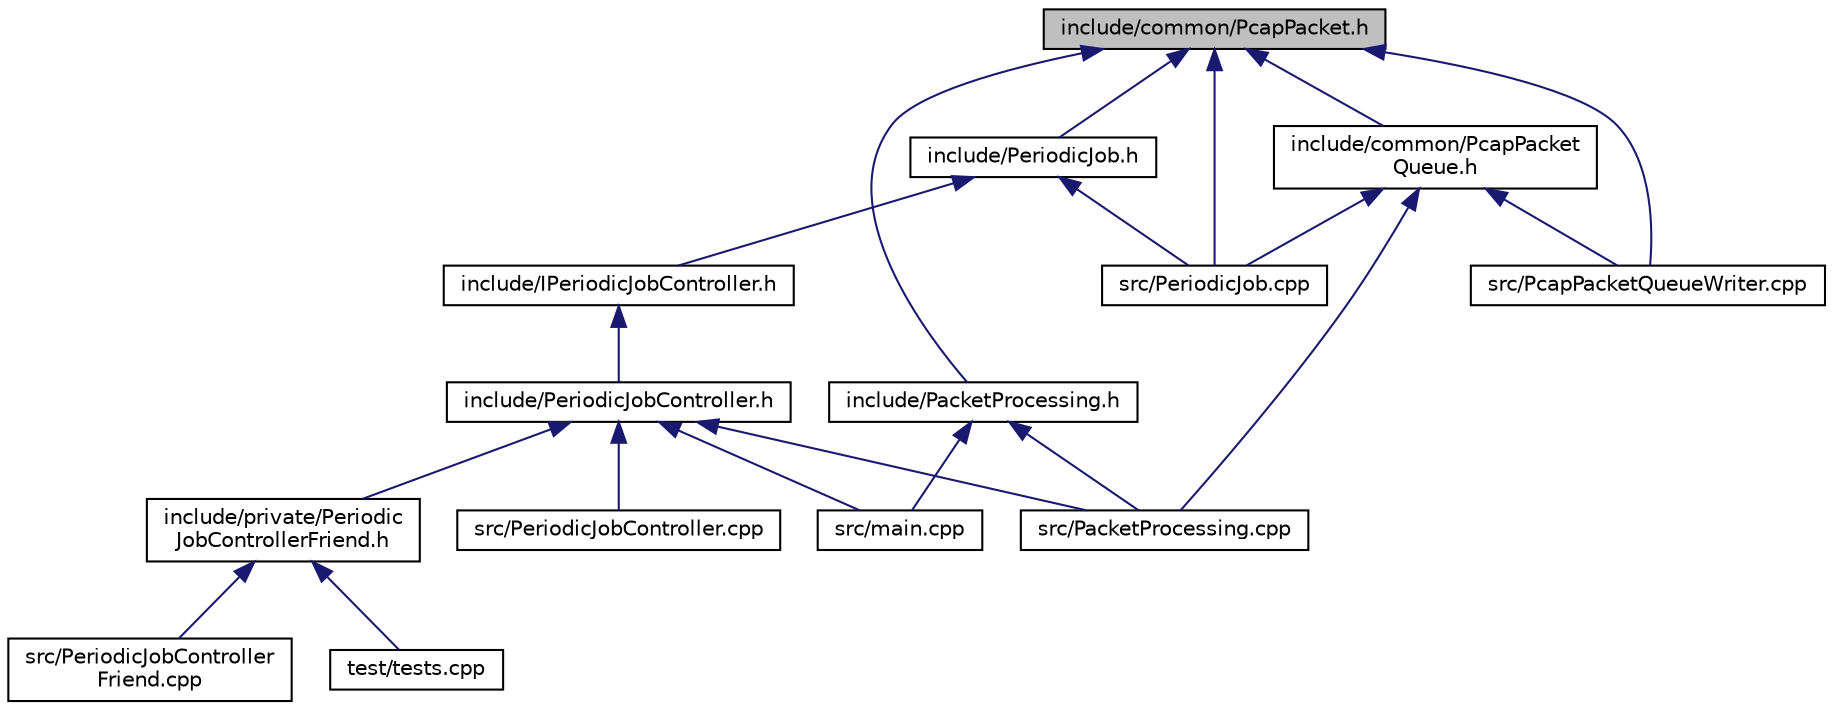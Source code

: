 digraph "include/common/PcapPacket.h"
{
 // LATEX_PDF_SIZE
  edge [fontname="Helvetica",fontsize="10",labelfontname="Helvetica",labelfontsize="10"];
  node [fontname="Helvetica",fontsize="10",shape=record];
  Node1 [label="include/common/PcapPacket.h",height=0.2,width=0.4,color="black", fillcolor="grey75", style="filled", fontcolor="black",tooltip="This file contains the PcapPacket class and a destructor function to destruct dynamically allocated m..."];
  Node1 -> Node2 [dir="back",color="midnightblue",fontsize="10",style="solid",fontname="Helvetica"];
  Node2 [label="include/common/PcapPacket\lQueue.h",height=0.2,width=0.4,color="black", fillcolor="white", style="filled",URL="$_pcap_packet_queue_8h.html",tooltip="This file contains the Common::PcapPacketQueue class which is used as a container of PcapPackets."];
  Node2 -> Node3 [dir="back",color="midnightblue",fontsize="10",style="solid",fontname="Helvetica"];
  Node3 [label="src/PacketProcessing.cpp",height=0.2,width=0.4,color="black", fillcolor="white", style="filled",URL="$_packet_processing_8cpp.html",tooltip="This file contains the implementations of the free functions declared in PacketProcessing...."];
  Node2 -> Node4 [dir="back",color="midnightblue",fontsize="10",style="solid",fontname="Helvetica"];
  Node4 [label="src/PcapPacketQueueWriter.cpp",height=0.2,width=0.4,color="black", fillcolor="white", style="filled",URL="$_pcap_packet_queue_writer_8cpp.html",tooltip="This file contains the implementations of the free functions declared in PcapPacketQueueWriter...."];
  Node2 -> Node5 [dir="back",color="midnightblue",fontsize="10",style="solid",fontname="Helvetica"];
  Node5 [label="src/PeriodicJob.cpp",height=0.2,width=0.4,color="black", fillcolor="white", style="filled",URL="$_periodic_job_8cpp.html",tooltip="This file contains the implementations of the methods declared in PeriodicJob.h."];
  Node1 -> Node6 [dir="back",color="midnightblue",fontsize="10",style="solid",fontname="Helvetica"];
  Node6 [label="include/PeriodicJob.h",height=0.2,width=0.4,color="black", fillcolor="white", style="filled",URL="$_periodic_job_8h.html",tooltip="This file contains the class declaration for an implementor class of IPeriodicJob declared in IPeriod..."];
  Node6 -> Node7 [dir="back",color="midnightblue",fontsize="10",style="solid",fontname="Helvetica"];
  Node7 [label="include/IPeriodicJobController.h",height=0.2,width=0.4,color="black", fillcolor="white", style="filled",URL="$_i_periodic_job_controller_8h.html",tooltip="This file contains the interface for a controller of the PeriodicJob."];
  Node7 -> Node8 [dir="back",color="midnightblue",fontsize="10",style="solid",fontname="Helvetica"];
  Node8 [label="include/PeriodicJobController.h",height=0.2,width=0.4,color="black", fillcolor="white", style="filled",URL="$_periodic_job_controller_8h.html",tooltip="This file contains the class declaration for an implementor class of IPeriodicJobController declared ..."];
  Node8 -> Node9 [dir="back",color="midnightblue",fontsize="10",style="solid",fontname="Helvetica"];
  Node9 [label="include/private/Periodic\lJobControllerFriend.h",height=0.2,width=0.4,color="black", fillcolor="white", style="filled",URL="$_periodic_job_controller_friend_8h.html",tooltip="This file contains the friend class for the PeriodicJobController."];
  Node9 -> Node10 [dir="back",color="midnightblue",fontsize="10",style="solid",fontname="Helvetica"];
  Node10 [label="src/PeriodicJobController\lFriend.cpp",height=0.2,width=0.4,color="black", fillcolor="white", style="filled",URL="$_periodic_job_controller_friend_8cpp.html",tooltip="This file contains the implementations of the methods declared in PeriodicJobControllerFriend...."];
  Node9 -> Node11 [dir="back",color="midnightblue",fontsize="10",style="solid",fontname="Helvetica"];
  Node11 [label="test/tests.cpp",height=0.2,width=0.4,color="black", fillcolor="white", style="filled",URL="$tests_8cpp.html",tooltip="This file contains the BOOST tests to test the methods/functions and behavior of the codes defined in..."];
  Node8 -> Node12 [dir="back",color="midnightblue",fontsize="10",style="solid",fontname="Helvetica"];
  Node12 [label="src/main.cpp",height=0.2,width=0.4,color="black", fillcolor="white", style="filled",URL="$main_8cpp.html",tooltip="The driver code to fire up a PcapPacketQueueWriter to fill PcapPacketQueue and fire up some threads t..."];
  Node8 -> Node3 [dir="back",color="midnightblue",fontsize="10",style="solid",fontname="Helvetica"];
  Node8 -> Node13 [dir="back",color="midnightblue",fontsize="10",style="solid",fontname="Helvetica"];
  Node13 [label="src/PeriodicJobController.cpp",height=0.2,width=0.4,color="black", fillcolor="white", style="filled",URL="$_periodic_job_controller_8cpp.html",tooltip="This file contains the implementations of the methods declared in PeriodicJobController...."];
  Node6 -> Node5 [dir="back",color="midnightblue",fontsize="10",style="solid",fontname="Helvetica"];
  Node1 -> Node14 [dir="back",color="midnightblue",fontsize="10",style="solid",fontname="Helvetica"];
  Node14 [label="include/PacketProcessing.h",height=0.2,width=0.4,color="black", fillcolor="white", style="filled",URL="$_packet_processing_8h.html",tooltip="This file contains the declarations of the free functions to process an incoming pcap packet."];
  Node14 -> Node12 [dir="back",color="midnightblue",fontsize="10",style="solid",fontname="Helvetica"];
  Node14 -> Node3 [dir="back",color="midnightblue",fontsize="10",style="solid",fontname="Helvetica"];
  Node1 -> Node4 [dir="back",color="midnightblue",fontsize="10",style="solid",fontname="Helvetica"];
  Node1 -> Node5 [dir="back",color="midnightblue",fontsize="10",style="solid",fontname="Helvetica"];
}
